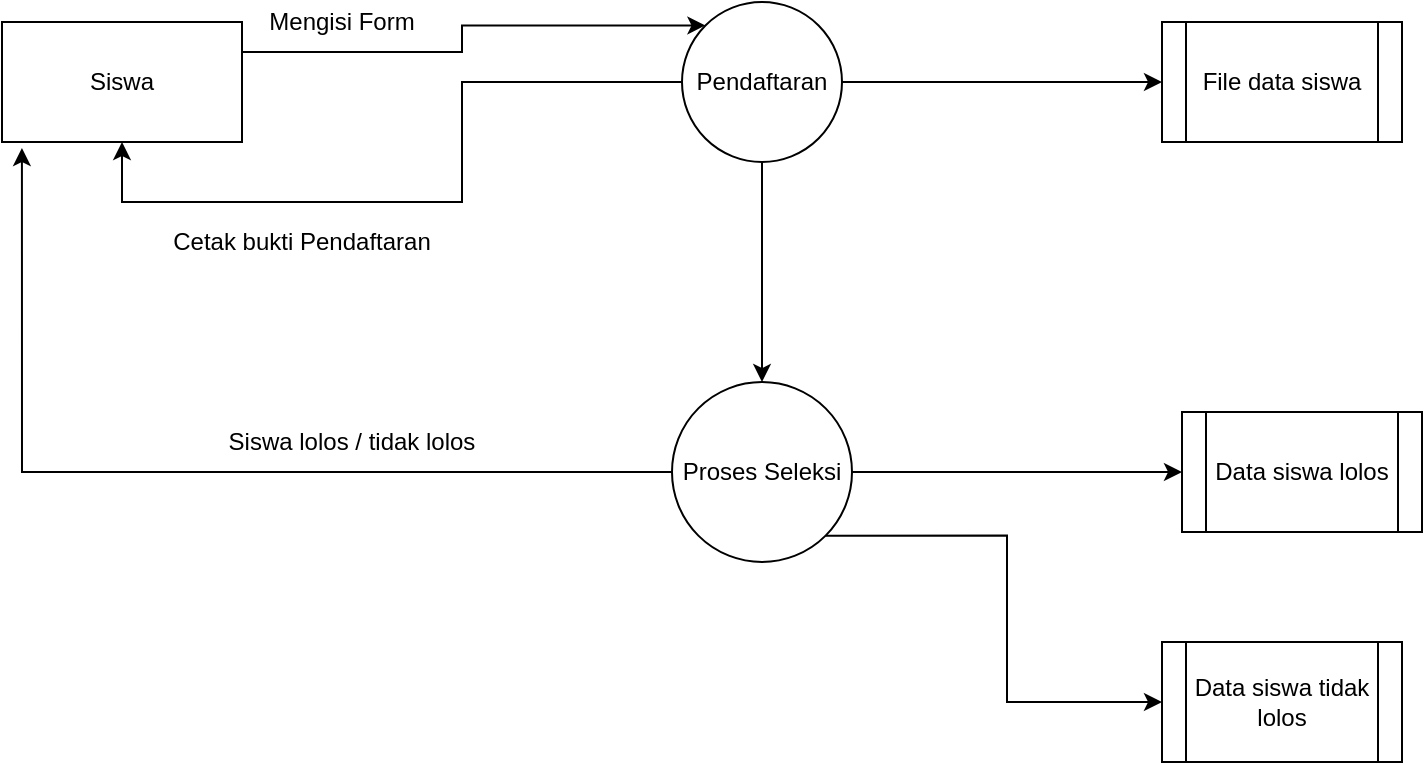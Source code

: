 <mxfile>
    <diagram id="VHcFQmfi1NlRVfOJbfN9" name="Page-1">
        <mxGraphModel dx="1367" dy="792" grid="1" gridSize="10" guides="1" tooltips="1" connect="1" arrows="1" fold="1" page="1" pageScale="1" pageWidth="850" pageHeight="1100" math="0" shadow="0">
            <root>
                <mxCell id="0"/>
                <mxCell id="1" parent="0"/>
                <mxCell id="5" style="edgeStyle=orthogonalEdgeStyle;rounded=0;orthogonalLoop=1;jettySize=auto;html=1;exitX=1;exitY=0.25;exitDx=0;exitDy=0;entryX=0;entryY=0;entryDx=0;entryDy=0;" edge="1" parent="1" source="3" target="4">
                    <mxGeometry relative="1" as="geometry"/>
                </mxCell>
                <mxCell id="3" value="Siswa" style="rounded=0;whiteSpace=wrap;html=1;" vertex="1" parent="1">
                    <mxGeometry x="100" y="100" width="120" height="60" as="geometry"/>
                </mxCell>
                <mxCell id="9" style="edgeStyle=orthogonalEdgeStyle;rounded=0;orthogonalLoop=1;jettySize=auto;html=1;exitX=1;exitY=0.5;exitDx=0;exitDy=0;" edge="1" parent="1" source="4" target="8">
                    <mxGeometry relative="1" as="geometry"/>
                </mxCell>
                <mxCell id="10" style="edgeStyle=orthogonalEdgeStyle;rounded=0;orthogonalLoop=1;jettySize=auto;html=1;entryX=0.5;entryY=1;entryDx=0;entryDy=0;" edge="1" parent="1" source="4" target="3">
                    <mxGeometry relative="1" as="geometry"/>
                </mxCell>
                <mxCell id="13" style="edgeStyle=orthogonalEdgeStyle;rounded=0;orthogonalLoop=1;jettySize=auto;html=1;entryX=0.5;entryY=0;entryDx=0;entryDy=0;" edge="1" parent="1" source="4" target="12">
                    <mxGeometry relative="1" as="geometry"/>
                </mxCell>
                <mxCell id="4" value="Pendaftaran" style="ellipse;whiteSpace=wrap;html=1;aspect=fixed;" vertex="1" parent="1">
                    <mxGeometry x="440" y="90" width="80" height="80" as="geometry"/>
                </mxCell>
                <mxCell id="6" value="Mengisi Form" style="text;html=1;strokeColor=none;fillColor=none;align=center;verticalAlign=middle;whiteSpace=wrap;rounded=0;" vertex="1" parent="1">
                    <mxGeometry x="220" y="90" width="100" height="20" as="geometry"/>
                </mxCell>
                <mxCell id="8" value="File data siswa" style="shape=process;whiteSpace=wrap;html=1;backgroundOutline=1;" vertex="1" parent="1">
                    <mxGeometry x="680" y="100" width="120" height="60" as="geometry"/>
                </mxCell>
                <mxCell id="11" value="Cetak bukti Pendaftaran" style="text;html=1;strokeColor=none;fillColor=none;align=center;verticalAlign=middle;whiteSpace=wrap;rounded=0;" vertex="1" parent="1">
                    <mxGeometry x="180" y="200" width="140" height="20" as="geometry"/>
                </mxCell>
                <mxCell id="14" style="edgeStyle=orthogonalEdgeStyle;rounded=0;orthogonalLoop=1;jettySize=auto;html=1;exitX=0;exitY=0.5;exitDx=0;exitDy=0;entryX=0.083;entryY=1.05;entryDx=0;entryDy=0;entryPerimeter=0;" edge="1" parent="1" source="12" target="3">
                    <mxGeometry relative="1" as="geometry"/>
                </mxCell>
                <mxCell id="18" style="edgeStyle=orthogonalEdgeStyle;rounded=0;orthogonalLoop=1;jettySize=auto;html=1;entryX=0;entryY=0.5;entryDx=0;entryDy=0;" edge="1" parent="1" source="12" target="16">
                    <mxGeometry relative="1" as="geometry"/>
                </mxCell>
                <mxCell id="19" style="edgeStyle=orthogonalEdgeStyle;rounded=0;orthogonalLoop=1;jettySize=auto;html=1;exitX=1;exitY=1;exitDx=0;exitDy=0;entryX=0;entryY=0.5;entryDx=0;entryDy=0;" edge="1" parent="1" source="12" target="17">
                    <mxGeometry relative="1" as="geometry"/>
                </mxCell>
                <mxCell id="12" value="Proses Seleksi" style="ellipse;whiteSpace=wrap;html=1;aspect=fixed;" vertex="1" parent="1">
                    <mxGeometry x="435" y="280" width="90" height="90" as="geometry"/>
                </mxCell>
                <mxCell id="15" value="Siswa lolos / tidak lolos" style="text;html=1;strokeColor=none;fillColor=none;align=center;verticalAlign=middle;whiteSpace=wrap;rounded=0;" vertex="1" parent="1">
                    <mxGeometry x="180" y="300" width="190" height="20" as="geometry"/>
                </mxCell>
                <mxCell id="16" value="Data siswa lolos" style="shape=process;whiteSpace=wrap;html=1;backgroundOutline=1;" vertex="1" parent="1">
                    <mxGeometry x="690" y="295" width="120" height="60" as="geometry"/>
                </mxCell>
                <mxCell id="17" value="Data siswa tidak lolos" style="shape=process;whiteSpace=wrap;html=1;backgroundOutline=1;" vertex="1" parent="1">
                    <mxGeometry x="680" y="410" width="120" height="60" as="geometry"/>
                </mxCell>
            </root>
        </mxGraphModel>
    </diagram>
</mxfile>
